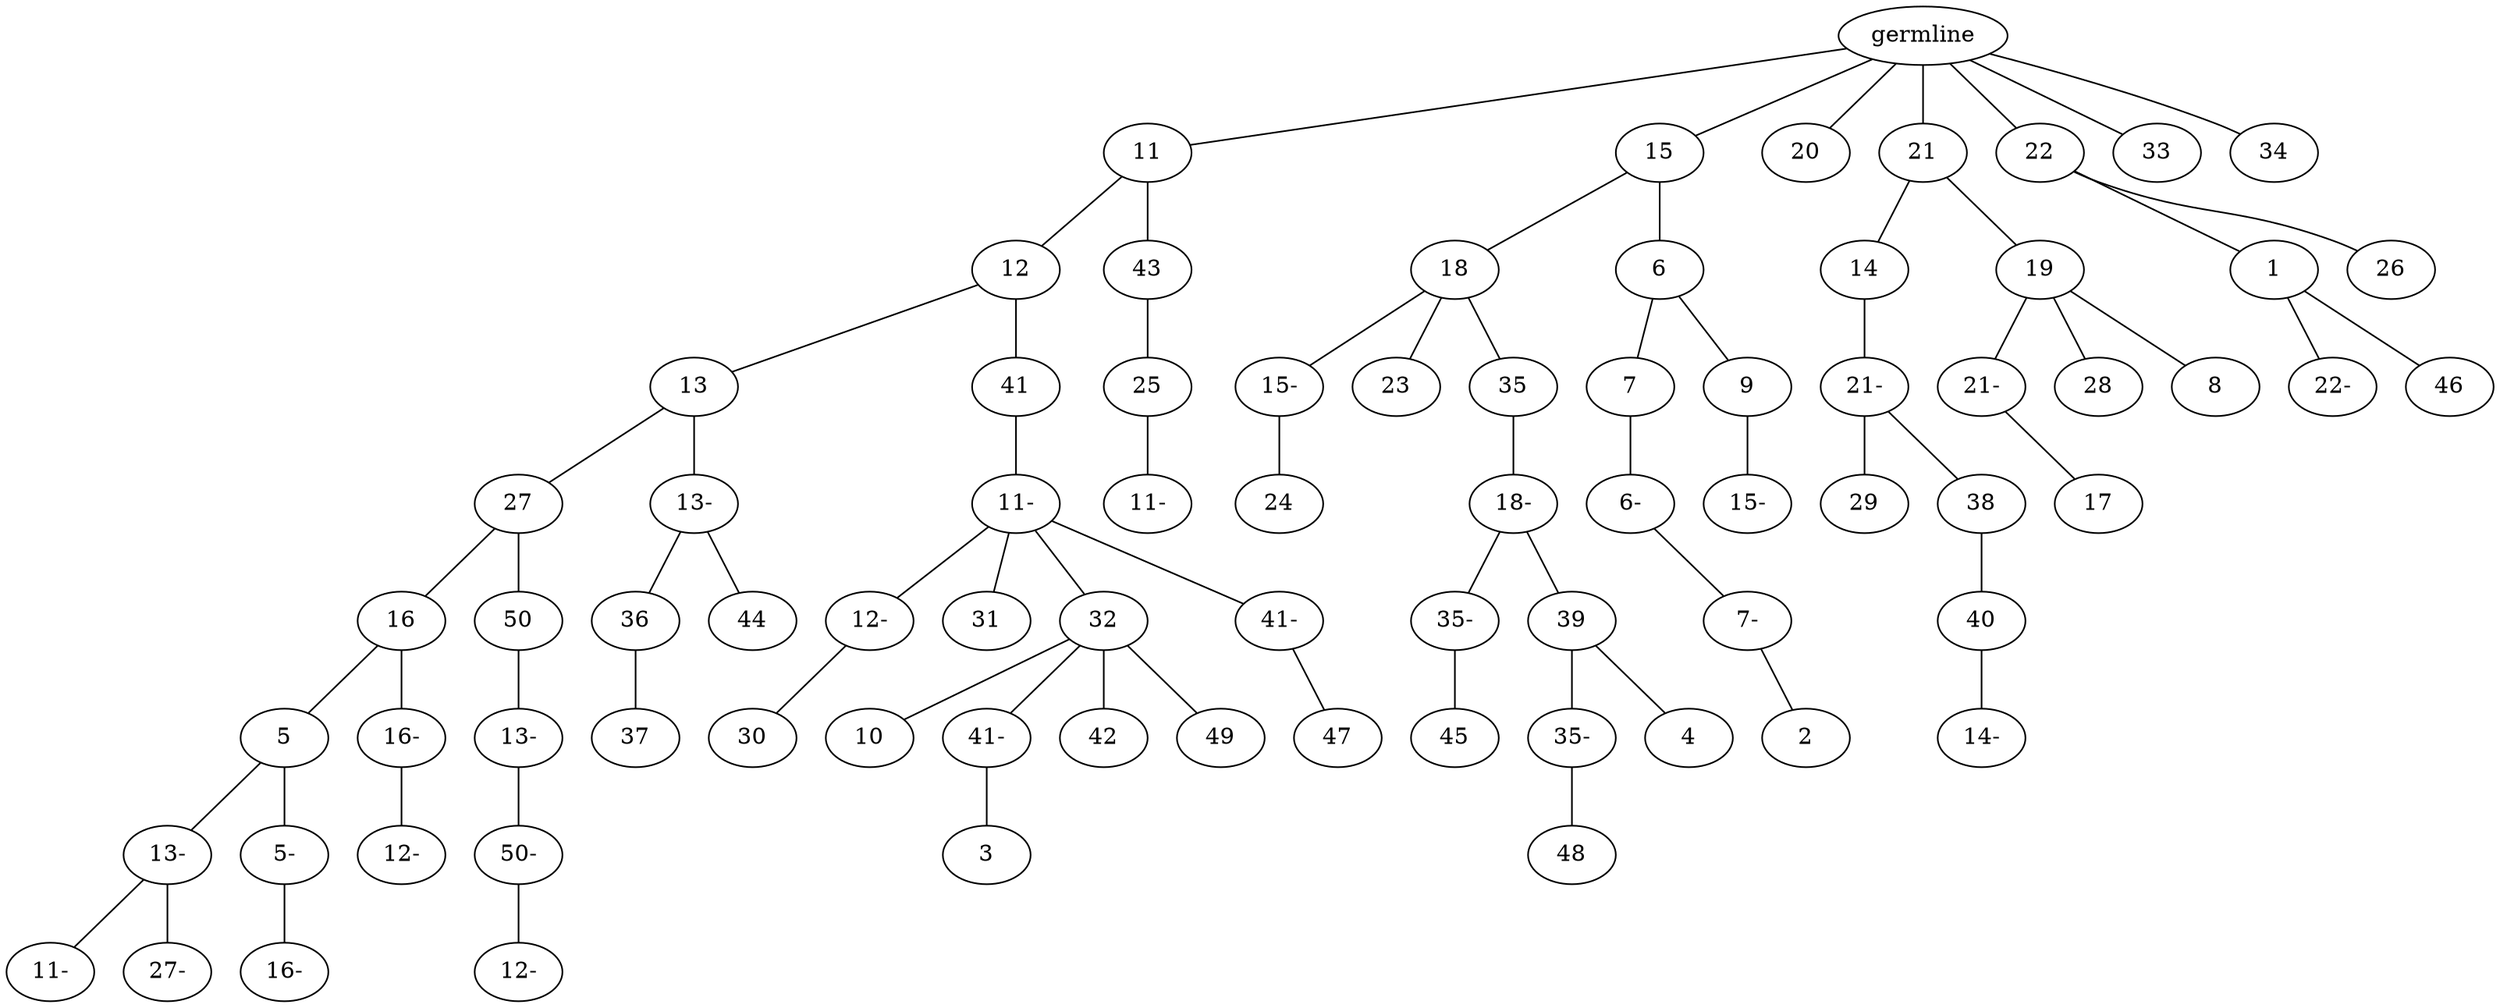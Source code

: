 graph tree {
    "140535177490096" [label="germline"];
    "140535176993760" [label="11"];
    "140535176993712" [label="12"];
    "140535176992704" [label="13"];
    "140535176993952" [label="27"];
    "140535176994240" [label="16"];
    "140535176994528" [label="5"];
    "140535176994672" [label="13-"];
    "140535177593184" [label="11-"];
    "140535177593040" [label="27-"];
    "140535176994624" [label="5-"];
    "140535177593232" [label="16-"];
    "140535176994336" [label="16-"];
    "140535177593952" [label="12-"];
    "140535176994096" [label="50"];
    "140535176994384" [label="13-"];
    "140535177593376" [label="50-"];
    "140535177593808" [label="12-"];
    "140535176993808" [label="13-"];
    "140535176994288" [label="36"];
    "140535177593760" [label="37"];
    "140535176993520" [label="44"];
    "140535176993328" [label="41"];
    "140535176993904" [label="11-"];
    "140535177594144" [label="12-"];
    "140535177594336" [label="30"];
    "140535177594576" [label="31"];
    "140535177594864" [label="32"];
    "140535177594384" [label="10"];
    "140535177594432" [label="41-"];
    "140535177594768" [label="3"];
    "140535177594960" [label="42"];
    "140535177595152" [label="49"];
    "140535177594624" [label="41-"];
    "140535177595632" [label="47"];
    "140535176993232" [label="43"];
    "140535176994480" [label="25"];
    "140535177595248" [label="11-"];
    "140535176992896" [label="15"];
    "140535176994192" [label="18"];
    "140535177595680" [label="15-"];
    "140535177595776" [label="24"];
    "140535177595872" [label="23"];
    "140535177596400" [label="35"];
    "140535177594912" [label="18-"];
    "140535177594240" [label="35-"];
    "140535177596448" [label="45"];
    "140535177596160" [label="39"];
    "140535177596496" [label="35-"];
    "140535177596880" [label="48"];
    "140535177596736" [label="4"];
    "140535176993088" [label="6"];
    "140535177596304" [label="7"];
    "140535177595296" [label="6-"];
    "140535177596640" [label="7-"];
    "140535177605616" [label="2"];
    "140535177595104" [label="9"];
    "140535177595440" [label="15-"];
    "140535176993856" [label="20"];
    "140535176994720" [label="21"];
    "140535177596016" [label="14"];
    "140535177606912" [label="21-"];
    "140535177607056" [label="29"];
    "140535177606384" [label="38"];
    "140535177606672" [label="40"];
    "140535177606768" [label="14-"];
    "140535177595056" [label="19"];
    "140535177606432" [label="21-"];
    "140535177606144" [label="17"];
    "140535177607968" [label="28"];
    "140535177607632" [label="8"];
    "140535176992656" [label="22"];
    "140535177608784" [label="1"];
    "140535177606192" [label="22-"];
    "140535177605664" [label="46"];
    "140535177605328" [label="26"];
    "140535176993136" [label="33"];
    "140535177596544" [label="34"];
    "140535177490096" -- "140535176993760";
    "140535177490096" -- "140535176992896";
    "140535177490096" -- "140535176993856";
    "140535177490096" -- "140535176994720";
    "140535177490096" -- "140535176992656";
    "140535177490096" -- "140535176993136";
    "140535177490096" -- "140535177596544";
    "140535176993760" -- "140535176993712";
    "140535176993760" -- "140535176993232";
    "140535176993712" -- "140535176992704";
    "140535176993712" -- "140535176993328";
    "140535176992704" -- "140535176993952";
    "140535176992704" -- "140535176993808";
    "140535176993952" -- "140535176994240";
    "140535176993952" -- "140535176994096";
    "140535176994240" -- "140535176994528";
    "140535176994240" -- "140535176994336";
    "140535176994528" -- "140535176994672";
    "140535176994528" -- "140535176994624";
    "140535176994672" -- "140535177593184";
    "140535176994672" -- "140535177593040";
    "140535176994624" -- "140535177593232";
    "140535176994336" -- "140535177593952";
    "140535176994096" -- "140535176994384";
    "140535176994384" -- "140535177593376";
    "140535177593376" -- "140535177593808";
    "140535176993808" -- "140535176994288";
    "140535176993808" -- "140535176993520";
    "140535176994288" -- "140535177593760";
    "140535176993328" -- "140535176993904";
    "140535176993904" -- "140535177594144";
    "140535176993904" -- "140535177594576";
    "140535176993904" -- "140535177594864";
    "140535176993904" -- "140535177594624";
    "140535177594144" -- "140535177594336";
    "140535177594864" -- "140535177594384";
    "140535177594864" -- "140535177594432";
    "140535177594864" -- "140535177594960";
    "140535177594864" -- "140535177595152";
    "140535177594432" -- "140535177594768";
    "140535177594624" -- "140535177595632";
    "140535176993232" -- "140535176994480";
    "140535176994480" -- "140535177595248";
    "140535176992896" -- "140535176994192";
    "140535176992896" -- "140535176993088";
    "140535176994192" -- "140535177595680";
    "140535176994192" -- "140535177595872";
    "140535176994192" -- "140535177596400";
    "140535177595680" -- "140535177595776";
    "140535177596400" -- "140535177594912";
    "140535177594912" -- "140535177594240";
    "140535177594912" -- "140535177596160";
    "140535177594240" -- "140535177596448";
    "140535177596160" -- "140535177596496";
    "140535177596160" -- "140535177596736";
    "140535177596496" -- "140535177596880";
    "140535176993088" -- "140535177596304";
    "140535176993088" -- "140535177595104";
    "140535177596304" -- "140535177595296";
    "140535177595296" -- "140535177596640";
    "140535177596640" -- "140535177605616";
    "140535177595104" -- "140535177595440";
    "140535176994720" -- "140535177596016";
    "140535176994720" -- "140535177595056";
    "140535177596016" -- "140535177606912";
    "140535177606912" -- "140535177607056";
    "140535177606912" -- "140535177606384";
    "140535177606384" -- "140535177606672";
    "140535177606672" -- "140535177606768";
    "140535177595056" -- "140535177606432";
    "140535177595056" -- "140535177607968";
    "140535177595056" -- "140535177607632";
    "140535177606432" -- "140535177606144";
    "140535176992656" -- "140535177608784";
    "140535176992656" -- "140535177605328";
    "140535177608784" -- "140535177606192";
    "140535177608784" -- "140535177605664";
}
